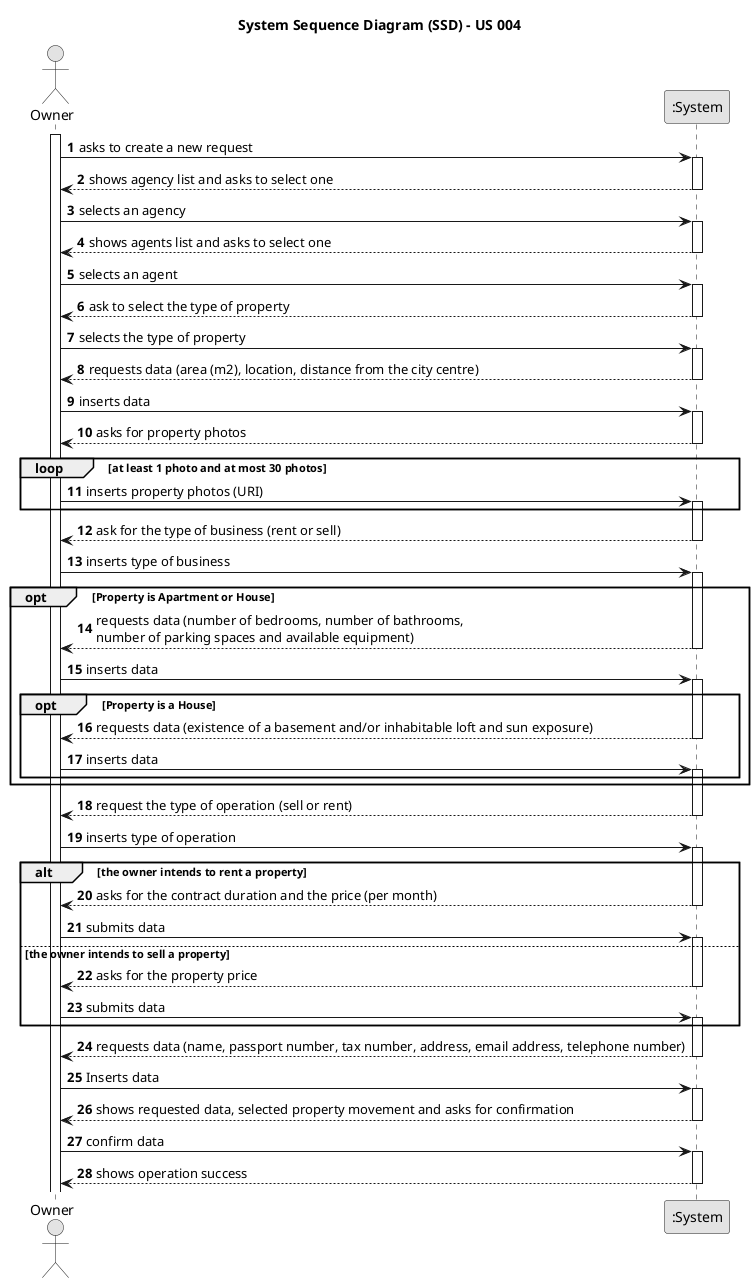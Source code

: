 @startuml
skinparam monochrome true
skinparam packageStyle rectangle
skinparam shadowing false

title System Sequence Diagram (SSD) - US 004

autonumber

actor "Owner" as Owner
participant ":System" as System

activate Owner

    Owner -> System : asks to create a new request
    activate System

        System --> Owner : shows agency list and asks to select one
    deactivate System

    Owner -> System : selects an agency
    activate System

        System --> Owner : shows agents list and asks to select one
    deactivate System

    Owner -> System : selects an agent
    activate System


        System --> Owner : ask to select the type of property
    deactivate System

    Owner -> System : selects the type of property

        activate System

        System --> Owner : requests data (area (m2), location, distance from the city centre)

    deactivate System

    Owner -> System : inserts data

    activate System

    System --> Owner : asks for property photos
    deactivate System

    loop at least 1 photo and at most 30 photos

    Owner -> System : inserts property photos (URI)
    activate System

    end

    System --> Owner : ask for the type of business (rent or sell)
    deactivate System


    Owner -> System : inserts type of business
   activate System

    opt Property is Apartment or House

        System --> Owner : requests data (number of bedrooms, number of bathrooms, \nnumber of parking spaces and available equipment)

    deactivate System

    Owner -> System : inserts data
    activate System

    opt Property is a House

         System --> Owner : requests data (existence of a basement and/or inhabitable loft and sun exposure)
    deactivate System

    Owner -> System : inserts data
    activate System

    end

    end

    System --> Owner : request the type of operation (sell or rent)
    deactivate System

    Owner -> System : inserts type of operation

    alt the owner intends to rent a property
    activate System

    System --> Owner : asks for the contract duration and the price (per month)
    deactivate System

    Owner -> System : submits data
    activate System

    else the owner intends to sell a property
    System --> Owner : asks for the property price

    deactivate System

    Owner -> System : submits data
    activate System

    end

          System --> Owner : requests data (name, passport number, tax number, address, email address, telephone number)
    deactivate System

    Owner -> System : Inserts data
    activate System

           System --> Owner : shows requested data, selected property movement and asks for confirmation

    deactivate System

    Owner -> System : confirm data
    activate System

            System --> Owner : shows operation success
    deactivate System

@enduml